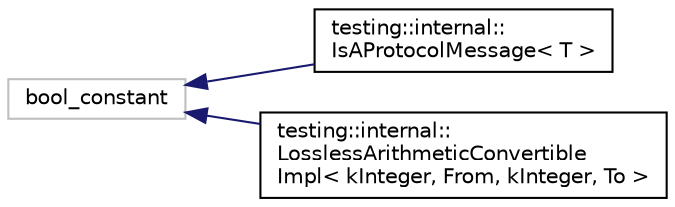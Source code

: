 digraph "Graphical Class Hierarchy"
{
  edge [fontname="Helvetica",fontsize="10",labelfontname="Helvetica",labelfontsize="10"];
  node [fontname="Helvetica",fontsize="10",shape=record];
  rankdir="LR";
  Node1032 [label="bool_constant",height=0.2,width=0.4,color="grey75", fillcolor="white", style="filled"];
  Node1032 -> Node0 [dir="back",color="midnightblue",fontsize="10",style="solid",fontname="Helvetica"];
  Node0 [label="testing::internal::\lIsAProtocolMessage\< T \>",height=0.2,width=0.4,color="black", fillcolor="white", style="filled",URL="$structtesting_1_1internal_1_1IsAProtocolMessage.html"];
  Node1032 -> Node1034 [dir="back",color="midnightblue",fontsize="10",style="solid",fontname="Helvetica"];
  Node1034 [label="testing::internal::\lLosslessArithmeticConvertible\lImpl\< kInteger, From, kInteger, To \>",height=0.2,width=0.4,color="black", fillcolor="white", style="filled",URL="$structtesting_1_1internal_1_1LosslessArithmeticConvertibleImpl_3_01kInteger_00_01From_00_01kInteger_00_01To_01_4.html"];
}
